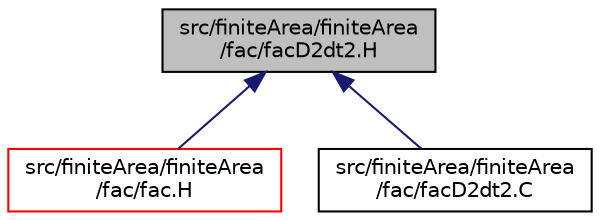 digraph "src/finiteArea/finiteArea/fac/facD2dt2.H"
{
  bgcolor="transparent";
  edge [fontname="Helvetica",fontsize="10",labelfontname="Helvetica",labelfontsize="10"];
  node [fontname="Helvetica",fontsize="10",shape=record];
  Node1 [label="src/finiteArea/finiteArea\l/fac/facD2dt2.H",height=0.2,width=0.4,color="black", fillcolor="grey75", style="filled" fontcolor="black"];
  Node1 -> Node2 [dir="back",color="midnightblue",fontsize="10",style="solid",fontname="Helvetica"];
  Node2 [label="src/finiteArea/finiteArea\l/fac/fac.H",height=0.2,width=0.4,color="red",URL="$fac_8H.html",tooltip="Namespace of functions to calculate explicit derivatives. "];
  Node1 -> Node3 [dir="back",color="midnightblue",fontsize="10",style="solid",fontname="Helvetica"];
  Node3 [label="src/finiteArea/finiteArea\l/fac/facD2dt2.C",height=0.2,width=0.4,color="black",URL="$facD2dt2_8C.html"];
}
